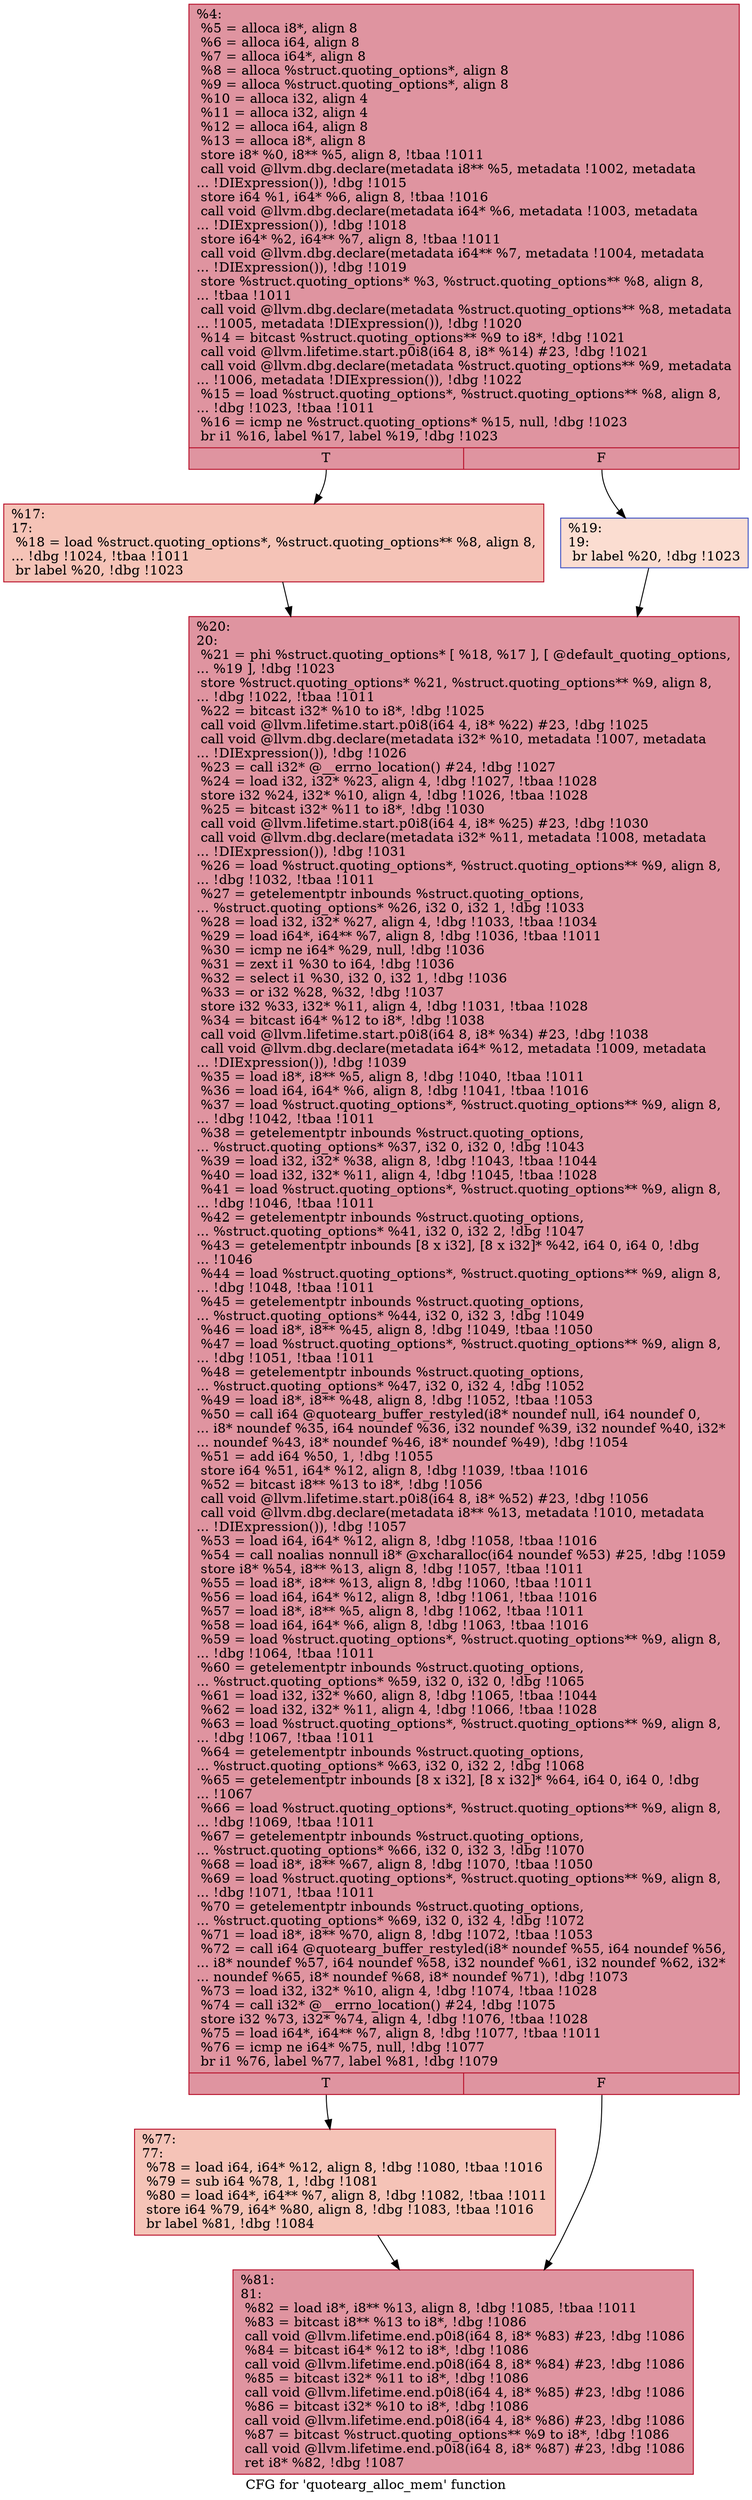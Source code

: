 digraph "CFG for 'quotearg_alloc_mem' function" {
	label="CFG for 'quotearg_alloc_mem' function";

	Node0x229dd50 [shape=record,color="#b70d28ff", style=filled, fillcolor="#b70d2870",label="{%4:\l  %5 = alloca i8*, align 8\l  %6 = alloca i64, align 8\l  %7 = alloca i64*, align 8\l  %8 = alloca %struct.quoting_options*, align 8\l  %9 = alloca %struct.quoting_options*, align 8\l  %10 = alloca i32, align 4\l  %11 = alloca i32, align 4\l  %12 = alloca i64, align 8\l  %13 = alloca i8*, align 8\l  store i8* %0, i8** %5, align 8, !tbaa !1011\l  call void @llvm.dbg.declare(metadata i8** %5, metadata !1002, metadata\l... !DIExpression()), !dbg !1015\l  store i64 %1, i64* %6, align 8, !tbaa !1016\l  call void @llvm.dbg.declare(metadata i64* %6, metadata !1003, metadata\l... !DIExpression()), !dbg !1018\l  store i64* %2, i64** %7, align 8, !tbaa !1011\l  call void @llvm.dbg.declare(metadata i64** %7, metadata !1004, metadata\l... !DIExpression()), !dbg !1019\l  store %struct.quoting_options* %3, %struct.quoting_options** %8, align 8,\l... !tbaa !1011\l  call void @llvm.dbg.declare(metadata %struct.quoting_options** %8, metadata\l... !1005, metadata !DIExpression()), !dbg !1020\l  %14 = bitcast %struct.quoting_options** %9 to i8*, !dbg !1021\l  call void @llvm.lifetime.start.p0i8(i64 8, i8* %14) #23, !dbg !1021\l  call void @llvm.dbg.declare(metadata %struct.quoting_options** %9, metadata\l... !1006, metadata !DIExpression()), !dbg !1022\l  %15 = load %struct.quoting_options*, %struct.quoting_options** %8, align 8,\l... !dbg !1023, !tbaa !1011\l  %16 = icmp ne %struct.quoting_options* %15, null, !dbg !1023\l  br i1 %16, label %17, label %19, !dbg !1023\l|{<s0>T|<s1>F}}"];
	Node0x229dd50:s0 -> Node0x229e100;
	Node0x229dd50:s1 -> Node0x219a480;
	Node0x229e100 [shape=record,color="#b70d28ff", style=filled, fillcolor="#e8765c70",label="{%17:\l17:                                               \l  %18 = load %struct.quoting_options*, %struct.quoting_options** %8, align 8,\l... !dbg !1024, !tbaa !1011\l  br label %20, !dbg !1023\l}"];
	Node0x229e100 -> Node0x219a4d0;
	Node0x219a480 [shape=record,color="#3d50c3ff", style=filled, fillcolor="#f7b39670",label="{%19:\l19:                                               \l  br label %20, !dbg !1023\l}"];
	Node0x219a480 -> Node0x219a4d0;
	Node0x219a4d0 [shape=record,color="#b70d28ff", style=filled, fillcolor="#b70d2870",label="{%20:\l20:                                               \l  %21 = phi %struct.quoting_options* [ %18, %17 ], [ @default_quoting_options,\l... %19 ], !dbg !1023\l  store %struct.quoting_options* %21, %struct.quoting_options** %9, align 8,\l... !dbg !1022, !tbaa !1011\l  %22 = bitcast i32* %10 to i8*, !dbg !1025\l  call void @llvm.lifetime.start.p0i8(i64 4, i8* %22) #23, !dbg !1025\l  call void @llvm.dbg.declare(metadata i32* %10, metadata !1007, metadata\l... !DIExpression()), !dbg !1026\l  %23 = call i32* @__errno_location() #24, !dbg !1027\l  %24 = load i32, i32* %23, align 4, !dbg !1027, !tbaa !1028\l  store i32 %24, i32* %10, align 4, !dbg !1026, !tbaa !1028\l  %25 = bitcast i32* %11 to i8*, !dbg !1030\l  call void @llvm.lifetime.start.p0i8(i64 4, i8* %25) #23, !dbg !1030\l  call void @llvm.dbg.declare(metadata i32* %11, metadata !1008, metadata\l... !DIExpression()), !dbg !1031\l  %26 = load %struct.quoting_options*, %struct.quoting_options** %9, align 8,\l... !dbg !1032, !tbaa !1011\l  %27 = getelementptr inbounds %struct.quoting_options,\l... %struct.quoting_options* %26, i32 0, i32 1, !dbg !1033\l  %28 = load i32, i32* %27, align 4, !dbg !1033, !tbaa !1034\l  %29 = load i64*, i64** %7, align 8, !dbg !1036, !tbaa !1011\l  %30 = icmp ne i64* %29, null, !dbg !1036\l  %31 = zext i1 %30 to i64, !dbg !1036\l  %32 = select i1 %30, i32 0, i32 1, !dbg !1036\l  %33 = or i32 %28, %32, !dbg !1037\l  store i32 %33, i32* %11, align 4, !dbg !1031, !tbaa !1028\l  %34 = bitcast i64* %12 to i8*, !dbg !1038\l  call void @llvm.lifetime.start.p0i8(i64 8, i8* %34) #23, !dbg !1038\l  call void @llvm.dbg.declare(metadata i64* %12, metadata !1009, metadata\l... !DIExpression()), !dbg !1039\l  %35 = load i8*, i8** %5, align 8, !dbg !1040, !tbaa !1011\l  %36 = load i64, i64* %6, align 8, !dbg !1041, !tbaa !1016\l  %37 = load %struct.quoting_options*, %struct.quoting_options** %9, align 8,\l... !dbg !1042, !tbaa !1011\l  %38 = getelementptr inbounds %struct.quoting_options,\l... %struct.quoting_options* %37, i32 0, i32 0, !dbg !1043\l  %39 = load i32, i32* %38, align 8, !dbg !1043, !tbaa !1044\l  %40 = load i32, i32* %11, align 4, !dbg !1045, !tbaa !1028\l  %41 = load %struct.quoting_options*, %struct.quoting_options** %9, align 8,\l... !dbg !1046, !tbaa !1011\l  %42 = getelementptr inbounds %struct.quoting_options,\l... %struct.quoting_options* %41, i32 0, i32 2, !dbg !1047\l  %43 = getelementptr inbounds [8 x i32], [8 x i32]* %42, i64 0, i64 0, !dbg\l... !1046\l  %44 = load %struct.quoting_options*, %struct.quoting_options** %9, align 8,\l... !dbg !1048, !tbaa !1011\l  %45 = getelementptr inbounds %struct.quoting_options,\l... %struct.quoting_options* %44, i32 0, i32 3, !dbg !1049\l  %46 = load i8*, i8** %45, align 8, !dbg !1049, !tbaa !1050\l  %47 = load %struct.quoting_options*, %struct.quoting_options** %9, align 8,\l... !dbg !1051, !tbaa !1011\l  %48 = getelementptr inbounds %struct.quoting_options,\l... %struct.quoting_options* %47, i32 0, i32 4, !dbg !1052\l  %49 = load i8*, i8** %48, align 8, !dbg !1052, !tbaa !1053\l  %50 = call i64 @quotearg_buffer_restyled(i8* noundef null, i64 noundef 0,\l... i8* noundef %35, i64 noundef %36, i32 noundef %39, i32 noundef %40, i32*\l... noundef %43, i8* noundef %46, i8* noundef %49), !dbg !1054\l  %51 = add i64 %50, 1, !dbg !1055\l  store i64 %51, i64* %12, align 8, !dbg !1039, !tbaa !1016\l  %52 = bitcast i8** %13 to i8*, !dbg !1056\l  call void @llvm.lifetime.start.p0i8(i64 8, i8* %52) #23, !dbg !1056\l  call void @llvm.dbg.declare(metadata i8** %13, metadata !1010, metadata\l... !DIExpression()), !dbg !1057\l  %53 = load i64, i64* %12, align 8, !dbg !1058, !tbaa !1016\l  %54 = call noalias nonnull i8* @xcharalloc(i64 noundef %53) #25, !dbg !1059\l  store i8* %54, i8** %13, align 8, !dbg !1057, !tbaa !1011\l  %55 = load i8*, i8** %13, align 8, !dbg !1060, !tbaa !1011\l  %56 = load i64, i64* %12, align 8, !dbg !1061, !tbaa !1016\l  %57 = load i8*, i8** %5, align 8, !dbg !1062, !tbaa !1011\l  %58 = load i64, i64* %6, align 8, !dbg !1063, !tbaa !1016\l  %59 = load %struct.quoting_options*, %struct.quoting_options** %9, align 8,\l... !dbg !1064, !tbaa !1011\l  %60 = getelementptr inbounds %struct.quoting_options,\l... %struct.quoting_options* %59, i32 0, i32 0, !dbg !1065\l  %61 = load i32, i32* %60, align 8, !dbg !1065, !tbaa !1044\l  %62 = load i32, i32* %11, align 4, !dbg !1066, !tbaa !1028\l  %63 = load %struct.quoting_options*, %struct.quoting_options** %9, align 8,\l... !dbg !1067, !tbaa !1011\l  %64 = getelementptr inbounds %struct.quoting_options,\l... %struct.quoting_options* %63, i32 0, i32 2, !dbg !1068\l  %65 = getelementptr inbounds [8 x i32], [8 x i32]* %64, i64 0, i64 0, !dbg\l... !1067\l  %66 = load %struct.quoting_options*, %struct.quoting_options** %9, align 8,\l... !dbg !1069, !tbaa !1011\l  %67 = getelementptr inbounds %struct.quoting_options,\l... %struct.quoting_options* %66, i32 0, i32 3, !dbg !1070\l  %68 = load i8*, i8** %67, align 8, !dbg !1070, !tbaa !1050\l  %69 = load %struct.quoting_options*, %struct.quoting_options** %9, align 8,\l... !dbg !1071, !tbaa !1011\l  %70 = getelementptr inbounds %struct.quoting_options,\l... %struct.quoting_options* %69, i32 0, i32 4, !dbg !1072\l  %71 = load i8*, i8** %70, align 8, !dbg !1072, !tbaa !1053\l  %72 = call i64 @quotearg_buffer_restyled(i8* noundef %55, i64 noundef %56,\l... i8* noundef %57, i64 noundef %58, i32 noundef %61, i32 noundef %62, i32*\l... noundef %65, i8* noundef %68, i8* noundef %71), !dbg !1073\l  %73 = load i32, i32* %10, align 4, !dbg !1074, !tbaa !1028\l  %74 = call i32* @__errno_location() #24, !dbg !1075\l  store i32 %73, i32* %74, align 4, !dbg !1076, !tbaa !1028\l  %75 = load i64*, i64** %7, align 8, !dbg !1077, !tbaa !1011\l  %76 = icmp ne i64* %75, null, !dbg !1077\l  br i1 %76, label %77, label %81, !dbg !1079\l|{<s0>T|<s1>F}}"];
	Node0x219a4d0:s0 -> Node0x219a520;
	Node0x219a4d0:s1 -> Node0x219a570;
	Node0x219a520 [shape=record,color="#b70d28ff", style=filled, fillcolor="#e8765c70",label="{%77:\l77:                                               \l  %78 = load i64, i64* %12, align 8, !dbg !1080, !tbaa !1016\l  %79 = sub i64 %78, 1, !dbg !1081\l  %80 = load i64*, i64** %7, align 8, !dbg !1082, !tbaa !1011\l  store i64 %79, i64* %80, align 8, !dbg !1083, !tbaa !1016\l  br label %81, !dbg !1084\l}"];
	Node0x219a520 -> Node0x219a570;
	Node0x219a570 [shape=record,color="#b70d28ff", style=filled, fillcolor="#b70d2870",label="{%81:\l81:                                               \l  %82 = load i8*, i8** %13, align 8, !dbg !1085, !tbaa !1011\l  %83 = bitcast i8** %13 to i8*, !dbg !1086\l  call void @llvm.lifetime.end.p0i8(i64 8, i8* %83) #23, !dbg !1086\l  %84 = bitcast i64* %12 to i8*, !dbg !1086\l  call void @llvm.lifetime.end.p0i8(i64 8, i8* %84) #23, !dbg !1086\l  %85 = bitcast i32* %11 to i8*, !dbg !1086\l  call void @llvm.lifetime.end.p0i8(i64 4, i8* %85) #23, !dbg !1086\l  %86 = bitcast i32* %10 to i8*, !dbg !1086\l  call void @llvm.lifetime.end.p0i8(i64 4, i8* %86) #23, !dbg !1086\l  %87 = bitcast %struct.quoting_options** %9 to i8*, !dbg !1086\l  call void @llvm.lifetime.end.p0i8(i64 8, i8* %87) #23, !dbg !1086\l  ret i8* %82, !dbg !1087\l}"];
}
